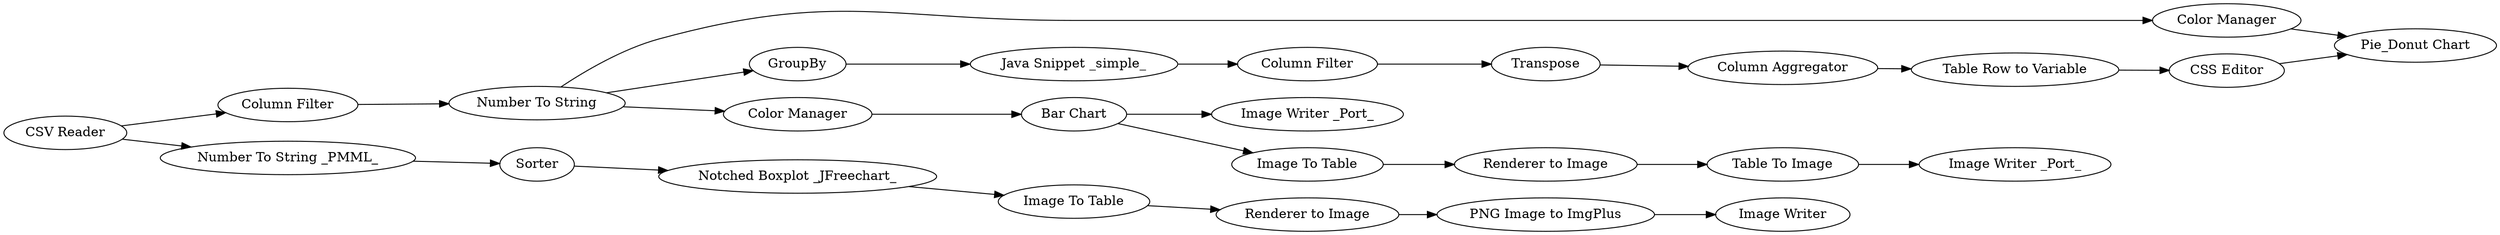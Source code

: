 digraph {
	12 [label="Java Snippet _simple_"]
	445 [label="CSV Reader"]
	446 [label="Column Filter"]
	447 [label="Pie_Donut Chart"]
	450 [label="Number To String"]
	452 [label="Color Manager"]
	453 [label=GroupBy]
	456 [label="Bar Chart"]
	459 [label="Notched Boxplot _JFreechart_"]
	460 [label=Sorter]
	461 [label="Table Row to Variable"]
	462 [label="Column Filter"]
	463 [label=Transpose]
	464 [label="Column Aggregator"]
	465 [label="Color Manager"]
	1284 [label="Image Writer"]
	1288 [label="PNG Image to ImgPlus"]
	2401 [label="Number To String _PMML_"]
	2410 [label="CSS Editor"]
	2412 [label="Image Writer _Port_"]
	2413 [label="Image Writer _Port_"]
	2414 [label="Renderer to Image"]
	2415 [label="Image To Table"]
	2416 [label="Table To Image"]
	2417 [label="Image To Table"]
	2418 [label="Renderer to Image"]
	12 -> 462
	445 -> 446
	445 -> 2401
	446 -> 450
	450 -> 452
	450 -> 453
	450 -> 465
	452 -> 447
	453 -> 12
	456 -> 2412
	456 -> 2415
	459 -> 2417
	460 -> 459
	461 -> 2410
	462 -> 463
	463 -> 464
	464 -> 461
	465 -> 456
	1288 -> 1284
	2401 -> 460
	2410 -> 447
	2414 -> 2416
	2415 -> 2414
	2416 -> 2413
	2417 -> 2418
	2418 -> 1288
	rankdir=LR
}

